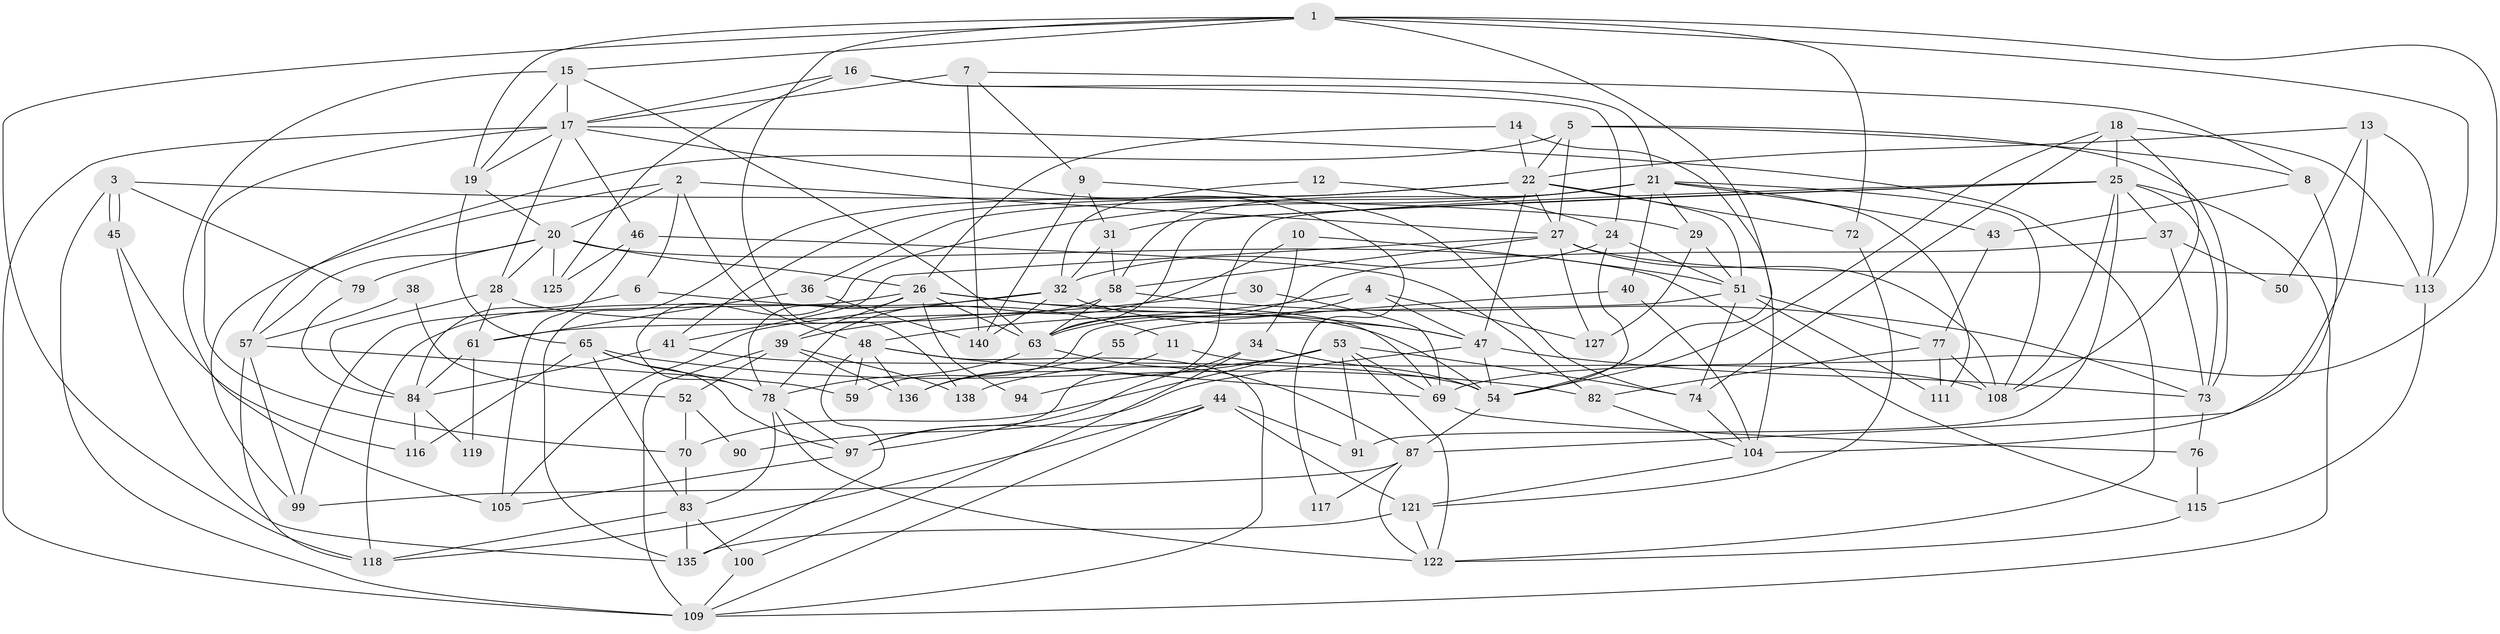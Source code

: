 // Generated by graph-tools (version 1.1) at 2025/23/03/03/25 07:23:57]
// undirected, 94 vertices, 226 edges
graph export_dot {
graph [start="1"]
  node [color=gray90,style=filled];
  1 [super="+130"];
  2;
  3 [super="+134"];
  4;
  5 [super="+33"];
  6;
  7 [super="+123"];
  8;
  9;
  10 [super="+88"];
  11;
  12;
  13;
  14 [super="+102"];
  15 [super="+95"];
  16;
  17 [super="+23"];
  18 [super="+35"];
  19 [super="+42"];
  20 [super="+120"];
  21 [super="+80"];
  22 [super="+124"];
  24 [super="+81"];
  25 [super="+92"];
  26 [super="+64"];
  27 [super="+60"];
  28 [super="+128"];
  29;
  30;
  31 [super="+98"];
  32 [super="+129"];
  34;
  36;
  37;
  38;
  39 [super="+49"];
  40 [super="+106"];
  41;
  43;
  44 [super="+68"];
  45;
  46 [super="+62"];
  47 [super="+66"];
  48 [super="+71"];
  50;
  51 [super="+56"];
  52;
  53 [super="+139"];
  54 [super="+67"];
  55;
  57 [super="+86"];
  58 [super="+75"];
  59;
  61;
  63 [super="+103"];
  65 [super="+131"];
  69 [super="+137"];
  70;
  72;
  73 [super="+96"];
  74 [super="+114"];
  76;
  77 [super="+101"];
  78 [super="+85"];
  79;
  82;
  83 [super="+89"];
  84 [super="+93"];
  87 [super="+133"];
  90;
  91;
  94;
  97 [super="+126"];
  99;
  100;
  104 [super="+107"];
  105;
  108 [super="+112"];
  109 [super="+110"];
  111;
  113;
  115;
  116;
  117;
  118;
  119;
  121;
  122 [super="+132"];
  125;
  127;
  135;
  136;
  138;
  140;
  1 -- 113;
  1 -- 69;
  1 -- 72;
  1 -- 118;
  1 -- 19;
  1 -- 138;
  1 -- 15;
  1 -- 54;
  2 -- 48;
  2 -- 99;
  2 -- 6;
  2 -- 20;
  2 -- 27;
  3 -- 45;
  3 -- 45;
  3 -- 79;
  3 -- 109;
  3 -- 29;
  4 -- 48;
  4 -- 127;
  4 -- 47;
  4 -- 63;
  5 -- 57;
  5 -- 27;
  5 -- 8;
  5 -- 73;
  5 -- 22;
  6 -- 84;
  6 -- 11;
  7 -- 9;
  7 -- 140;
  7 -- 8;
  7 -- 17;
  8 -- 43;
  8 -- 104;
  9 -- 140;
  9 -- 31;
  9 -- 74;
  10 -- 34 [weight=2];
  10 -- 51;
  10 -- 78;
  11 -- 108 [weight=2];
  11 -- 136;
  12 -- 24;
  12 -- 32;
  13 -- 22;
  13 -- 113;
  13 -- 50;
  13 -- 87;
  14 -- 104 [weight=2];
  14 -- 26;
  14 -- 22;
  15 -- 19;
  15 -- 17;
  15 -- 105;
  15 -- 63;
  16 -- 125;
  16 -- 21;
  16 -- 24;
  16 -- 17;
  17 -- 70;
  17 -- 28;
  17 -- 109;
  17 -- 46;
  17 -- 19;
  17 -- 117;
  17 -- 122;
  18 -- 113;
  18 -- 74;
  18 -- 25;
  18 -- 54;
  18 -- 108;
  19 -- 20;
  19 -- 65;
  20 -- 115;
  20 -- 26;
  20 -- 28;
  20 -- 125;
  20 -- 79;
  20 -- 57;
  21 -- 108;
  21 -- 29;
  21 -- 36;
  21 -- 58;
  21 -- 111;
  21 -- 43;
  21 -- 40;
  21 -- 78;
  22 -- 135;
  22 -- 47;
  22 -- 51;
  22 -- 72;
  22 -- 41;
  22 -- 27;
  24 -- 51;
  24 -- 32;
  24 -- 54;
  25 -- 31;
  25 -- 73;
  25 -- 97;
  25 -- 37;
  25 -- 91;
  25 -- 109;
  25 -- 63;
  25 -- 108;
  26 -- 78;
  26 -- 94;
  26 -- 99;
  26 -- 47;
  26 -- 39;
  26 -- 69;
  26 -- 63;
  27 -- 58;
  27 -- 113;
  27 -- 41;
  27 -- 108;
  27 -- 127;
  28 -- 61;
  28 -- 84;
  28 -- 54;
  29 -- 127;
  29 -- 51;
  30 -- 69;
  30 -- 39;
  31 -- 58;
  31 -- 32;
  32 -- 105;
  32 -- 140;
  32 -- 118;
  32 -- 47;
  34 -- 100;
  34 -- 54;
  34 -- 97;
  36 -- 61;
  36 -- 140;
  37 -- 73;
  37 -- 50;
  37 -- 63;
  38 -- 52;
  38 -- 57;
  39 -- 109 [weight=2];
  39 -- 52;
  39 -- 136;
  39 -- 138;
  40 -- 55;
  40 -- 104 [weight=2];
  41 -- 84;
  41 -- 54;
  43 -- 77;
  44 -- 109;
  44 -- 118;
  44 -- 91;
  44 -- 121;
  44 -- 97;
  45 -- 135;
  45 -- 116;
  46 -- 105;
  46 -- 82;
  46 -- 125;
  47 -- 90;
  47 -- 73;
  47 -- 54;
  48 -- 135;
  48 -- 136;
  48 -- 59;
  48 -- 109;
  48 -- 69;
  51 -- 59;
  51 -- 111;
  51 -- 74;
  51 -- 77;
  52 -- 70;
  52 -- 90;
  53 -- 122;
  53 -- 91;
  53 -- 138;
  53 -- 69;
  53 -- 70;
  53 -- 94;
  53 -- 74;
  54 -- 87;
  55 -- 136;
  57 -- 118;
  57 -- 59;
  57 -- 99;
  58 -- 73;
  58 -- 61;
  58 -- 63;
  61 -- 84;
  61 -- 119;
  63 -- 78;
  63 -- 87;
  65 -- 116;
  65 -- 78;
  65 -- 83;
  65 -- 82;
  65 -- 97;
  69 -- 76;
  70 -- 83;
  72 -- 121;
  73 -- 76;
  74 -- 104;
  76 -- 115;
  77 -- 111;
  77 -- 82;
  77 -- 108;
  78 -- 122;
  78 -- 83;
  78 -- 97;
  79 -- 84;
  82 -- 104;
  83 -- 135;
  83 -- 100;
  83 -- 118;
  84 -- 116;
  84 -- 119;
  87 -- 99;
  87 -- 117;
  87 -- 122;
  97 -- 105;
  100 -- 109;
  104 -- 121;
  113 -- 115;
  115 -- 122;
  121 -- 122;
  121 -- 135;
}
